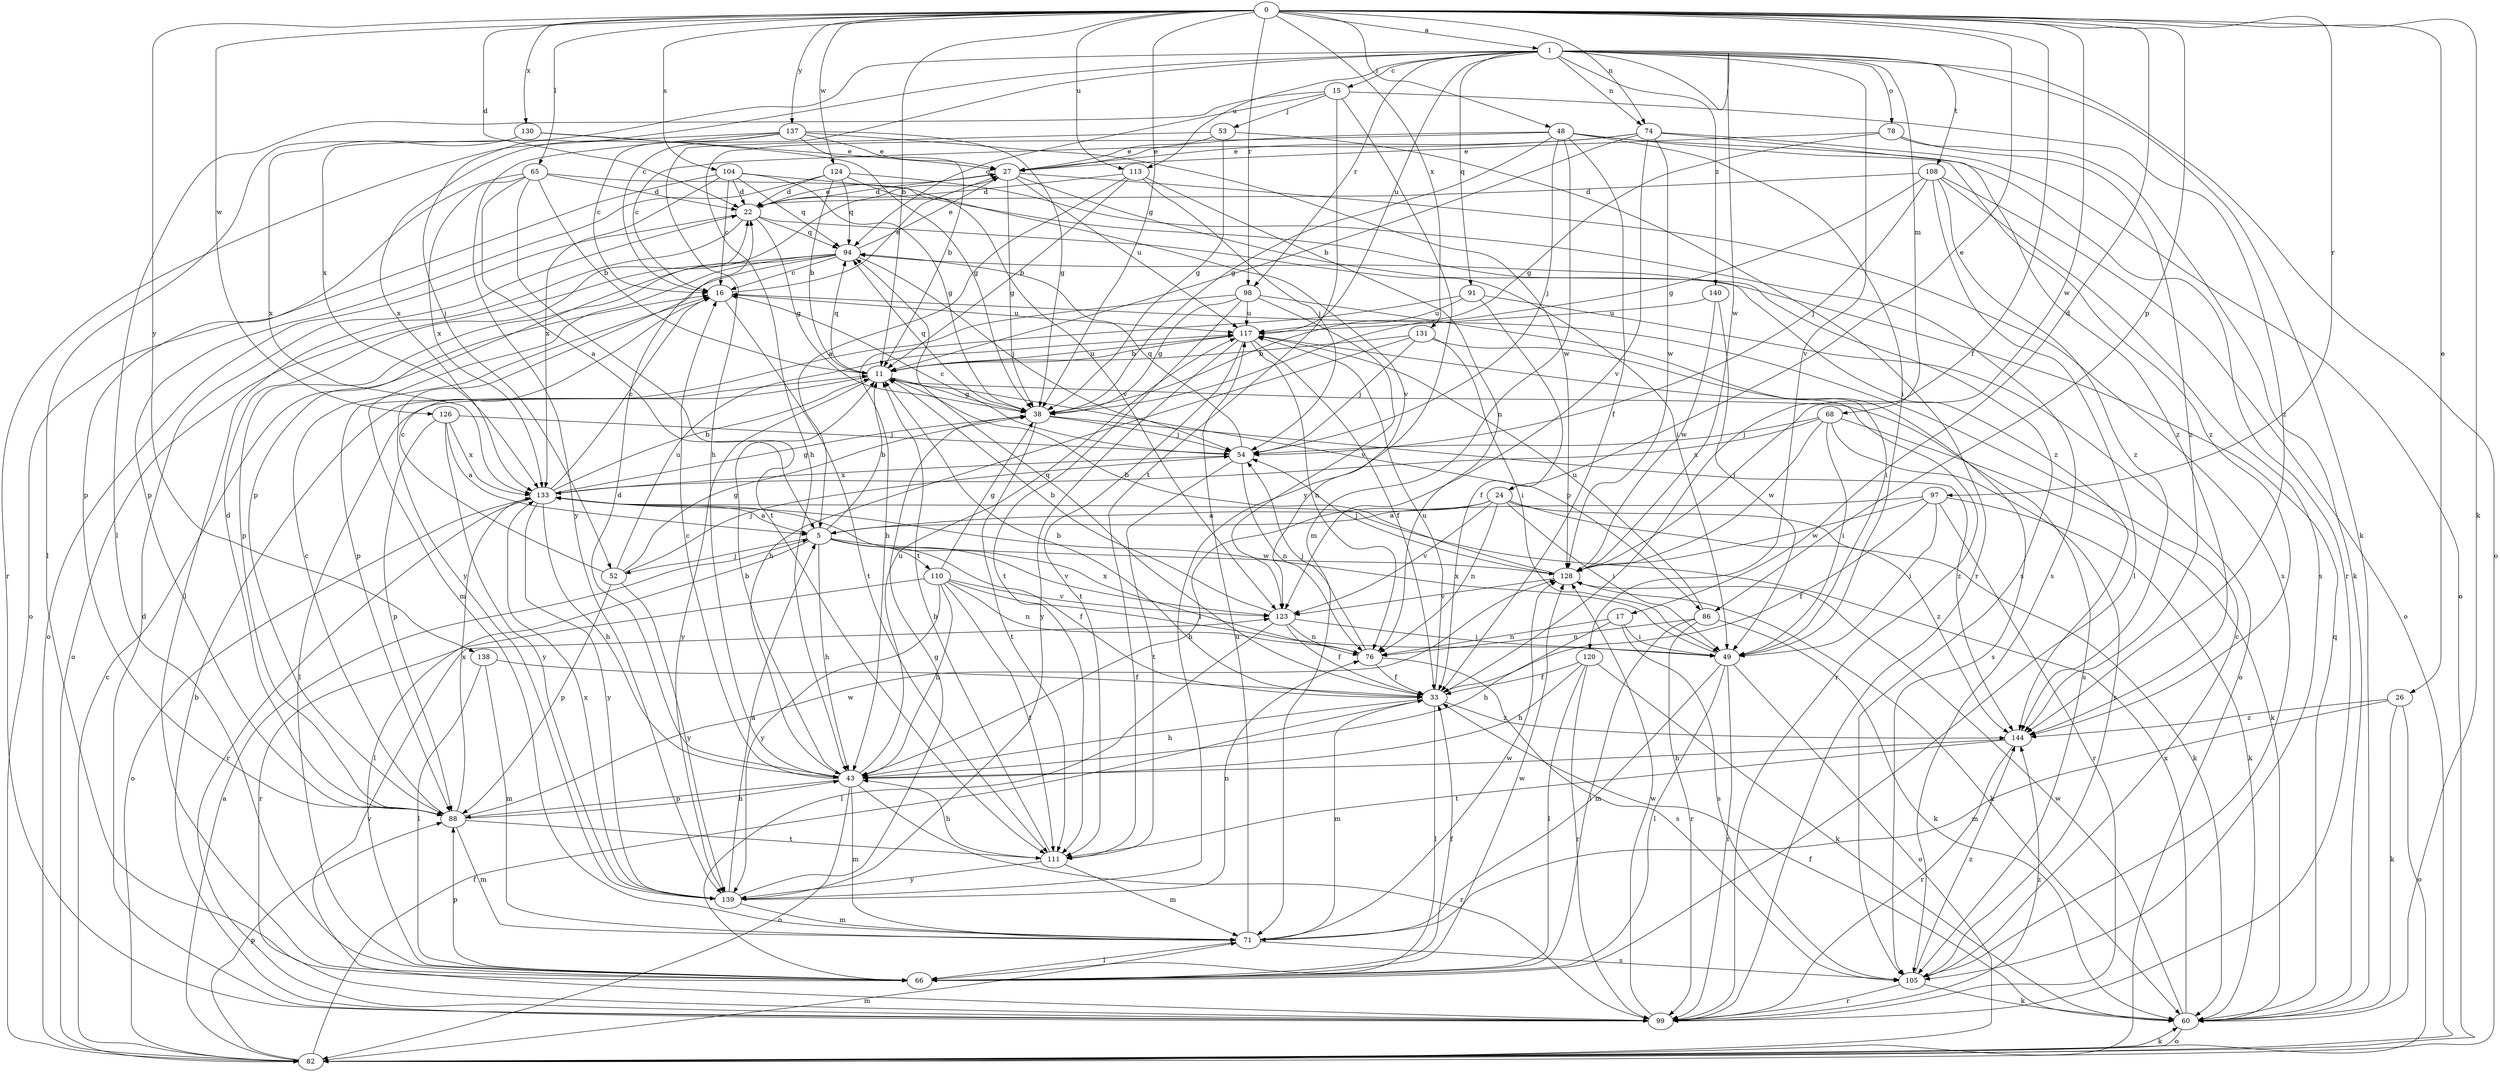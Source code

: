 strict digraph  {
0;
1;
5;
11;
15;
16;
17;
22;
24;
26;
27;
33;
38;
43;
48;
49;
52;
53;
54;
60;
65;
66;
68;
71;
74;
76;
78;
82;
86;
88;
91;
94;
97;
98;
99;
104;
105;
108;
110;
111;
113;
117;
120;
123;
124;
126;
128;
130;
131;
133;
137;
138;
139;
140;
144;
0 -> 1  [label=a];
0 -> 11  [label=b];
0 -> 17  [label=d];
0 -> 22  [label=d];
0 -> 24  [label=e];
0 -> 26  [label=e];
0 -> 33  [label=f];
0 -> 38  [label=g];
0 -> 48  [label=i];
0 -> 60  [label=k];
0 -> 65  [label=l];
0 -> 74  [label=n];
0 -> 86  [label=p];
0 -> 97  [label=r];
0 -> 98  [label=r];
0 -> 104  [label=s];
0 -> 113  [label=u];
0 -> 124  [label=w];
0 -> 126  [label=w];
0 -> 128  [label=w];
0 -> 130  [label=x];
0 -> 131  [label=x];
0 -> 137  [label=y];
0 -> 138  [label=y];
1 -> 15  [label=c];
1 -> 16  [label=c];
1 -> 52  [label=j];
1 -> 60  [label=k];
1 -> 68  [label=m];
1 -> 74  [label=n];
1 -> 78  [label=o];
1 -> 82  [label=o];
1 -> 91  [label=q];
1 -> 98  [label=r];
1 -> 108  [label=t];
1 -> 113  [label=u];
1 -> 117  [label=u];
1 -> 120  [label=v];
1 -> 128  [label=w];
1 -> 133  [label=x];
1 -> 140  [label=z];
5 -> 11  [label=b];
5 -> 33  [label=f];
5 -> 43  [label=h];
5 -> 52  [label=j];
5 -> 66  [label=l];
5 -> 110  [label=t];
5 -> 123  [label=v];
5 -> 128  [label=w];
11 -> 38  [label=g];
11 -> 66  [label=l];
11 -> 86  [label=p];
11 -> 94  [label=q];
11 -> 105  [label=s];
11 -> 117  [label=u];
11 -> 139  [label=y];
15 -> 53  [label=j];
15 -> 66  [label=l];
15 -> 94  [label=q];
15 -> 111  [label=t];
15 -> 139  [label=y];
15 -> 144  [label=z];
16 -> 27  [label=e];
16 -> 111  [label=t];
16 -> 117  [label=u];
17 -> 43  [label=h];
17 -> 49  [label=i];
17 -> 76  [label=n];
17 -> 105  [label=s];
22 -> 27  [label=e];
22 -> 38  [label=g];
22 -> 49  [label=i];
22 -> 66  [label=l];
22 -> 82  [label=o];
22 -> 94  [label=q];
24 -> 5  [label=a];
24 -> 43  [label=h];
24 -> 49  [label=i];
24 -> 60  [label=k];
24 -> 76  [label=n];
24 -> 123  [label=v];
24 -> 144  [label=z];
26 -> 60  [label=k];
26 -> 71  [label=m];
26 -> 82  [label=o];
26 -> 144  [label=z];
27 -> 22  [label=d];
27 -> 38  [label=g];
27 -> 88  [label=p];
27 -> 105  [label=s];
27 -> 117  [label=u];
27 -> 144  [label=z];
33 -> 11  [label=b];
33 -> 43  [label=h];
33 -> 66  [label=l];
33 -> 71  [label=m];
33 -> 94  [label=q];
33 -> 117  [label=u];
33 -> 144  [label=z];
38 -> 54  [label=j];
38 -> 94  [label=q];
38 -> 111  [label=t];
38 -> 144  [label=z];
43 -> 11  [label=b];
43 -> 16  [label=c];
43 -> 22  [label=d];
43 -> 71  [label=m];
43 -> 82  [label=o];
43 -> 88  [label=p];
43 -> 99  [label=r];
43 -> 117  [label=u];
48 -> 27  [label=e];
48 -> 33  [label=f];
48 -> 38  [label=g];
48 -> 43  [label=h];
48 -> 49  [label=i];
48 -> 54  [label=j];
48 -> 71  [label=m];
48 -> 99  [label=r];
48 -> 144  [label=z];
49 -> 66  [label=l];
49 -> 71  [label=m];
49 -> 82  [label=o];
49 -> 99  [label=r];
49 -> 133  [label=x];
52 -> 16  [label=c];
52 -> 38  [label=g];
52 -> 54  [label=j];
52 -> 88  [label=p];
52 -> 117  [label=u];
52 -> 139  [label=y];
53 -> 27  [label=e];
53 -> 38  [label=g];
53 -> 43  [label=h];
53 -> 99  [label=r];
54 -> 16  [label=c];
54 -> 76  [label=n];
54 -> 94  [label=q];
54 -> 111  [label=t];
54 -> 133  [label=x];
60 -> 33  [label=f];
60 -> 82  [label=o];
60 -> 94  [label=q];
60 -> 128  [label=w];
60 -> 133  [label=x];
65 -> 5  [label=a];
65 -> 11  [label=b];
65 -> 22  [label=d];
65 -> 88  [label=p];
65 -> 105  [label=s];
65 -> 111  [label=t];
65 -> 133  [label=x];
66 -> 33  [label=f];
66 -> 88  [label=p];
66 -> 128  [label=w];
68 -> 49  [label=i];
68 -> 54  [label=j];
68 -> 60  [label=k];
68 -> 105  [label=s];
68 -> 128  [label=w];
68 -> 133  [label=x];
71 -> 66  [label=l];
71 -> 105  [label=s];
71 -> 117  [label=u];
71 -> 128  [label=w];
74 -> 11  [label=b];
74 -> 16  [label=c];
74 -> 27  [label=e];
74 -> 82  [label=o];
74 -> 123  [label=v];
74 -> 128  [label=w];
74 -> 144  [label=z];
76 -> 33  [label=f];
76 -> 54  [label=j];
76 -> 105  [label=s];
76 -> 133  [label=x];
78 -> 27  [label=e];
78 -> 38  [label=g];
78 -> 60  [label=k];
78 -> 144  [label=z];
82 -> 5  [label=a];
82 -> 16  [label=c];
82 -> 33  [label=f];
82 -> 60  [label=k];
82 -> 71  [label=m];
82 -> 88  [label=p];
86 -> 60  [label=k];
86 -> 66  [label=l];
86 -> 76  [label=n];
86 -> 99  [label=r];
86 -> 117  [label=u];
88 -> 16  [label=c];
88 -> 22  [label=d];
88 -> 43  [label=h];
88 -> 71  [label=m];
88 -> 111  [label=t];
88 -> 128  [label=w];
88 -> 133  [label=x];
91 -> 33  [label=f];
91 -> 43  [label=h];
91 -> 82  [label=o];
91 -> 117  [label=u];
94 -> 16  [label=c];
94 -> 27  [label=e];
94 -> 54  [label=j];
94 -> 71  [label=m];
94 -> 82  [label=o];
94 -> 88  [label=p];
94 -> 139  [label=y];
97 -> 5  [label=a];
97 -> 33  [label=f];
97 -> 49  [label=i];
97 -> 60  [label=k];
97 -> 99  [label=r];
97 -> 128  [label=w];
98 -> 38  [label=g];
98 -> 49  [label=i];
98 -> 88  [label=p];
98 -> 111  [label=t];
98 -> 117  [label=u];
98 -> 123  [label=v];
99 -> 11  [label=b];
99 -> 22  [label=d];
99 -> 123  [label=v];
99 -> 128  [label=w];
99 -> 144  [label=z];
104 -> 16  [label=c];
104 -> 22  [label=d];
104 -> 38  [label=g];
104 -> 82  [label=o];
104 -> 94  [label=q];
104 -> 123  [label=v];
104 -> 133  [label=x];
105 -> 16  [label=c];
105 -> 60  [label=k];
105 -> 99  [label=r];
105 -> 144  [label=z];
108 -> 22  [label=d];
108 -> 38  [label=g];
108 -> 54  [label=j];
108 -> 66  [label=l];
108 -> 82  [label=o];
108 -> 105  [label=s];
108 -> 144  [label=z];
110 -> 38  [label=g];
110 -> 43  [label=h];
110 -> 49  [label=i];
110 -> 76  [label=n];
110 -> 99  [label=r];
110 -> 111  [label=t];
110 -> 123  [label=v];
110 -> 139  [label=y];
111 -> 11  [label=b];
111 -> 43  [label=h];
111 -> 71  [label=m];
111 -> 139  [label=y];
113 -> 5  [label=a];
113 -> 11  [label=b];
113 -> 22  [label=d];
113 -> 54  [label=j];
113 -> 76  [label=n];
117 -> 11  [label=b];
117 -> 33  [label=f];
117 -> 76  [label=n];
117 -> 99  [label=r];
117 -> 111  [label=t];
117 -> 139  [label=y];
120 -> 33  [label=f];
120 -> 43  [label=h];
120 -> 60  [label=k];
120 -> 66  [label=l];
120 -> 99  [label=r];
123 -> 11  [label=b];
123 -> 33  [label=f];
123 -> 49  [label=i];
123 -> 66  [label=l];
123 -> 76  [label=n];
124 -> 11  [label=b];
124 -> 22  [label=d];
124 -> 88  [label=p];
124 -> 94  [label=q];
124 -> 105  [label=s];
124 -> 123  [label=v];
126 -> 5  [label=a];
126 -> 54  [label=j];
126 -> 88  [label=p];
126 -> 133  [label=x];
126 -> 139  [label=y];
128 -> 11  [label=b];
128 -> 54  [label=j];
128 -> 60  [label=k];
128 -> 123  [label=v];
130 -> 27  [label=e];
130 -> 38  [label=g];
130 -> 66  [label=l];
130 -> 133  [label=x];
131 -> 11  [label=b];
131 -> 43  [label=h];
131 -> 49  [label=i];
131 -> 54  [label=j];
131 -> 105  [label=s];
133 -> 5  [label=a];
133 -> 11  [label=b];
133 -> 16  [label=c];
133 -> 38  [label=g];
133 -> 43  [label=h];
133 -> 82  [label=o];
133 -> 99  [label=r];
133 -> 139  [label=y];
137 -> 11  [label=b];
137 -> 16  [label=c];
137 -> 27  [label=e];
137 -> 38  [label=g];
137 -> 99  [label=r];
137 -> 128  [label=w];
137 -> 133  [label=x];
137 -> 139  [label=y];
138 -> 33  [label=f];
138 -> 66  [label=l];
138 -> 71  [label=m];
139 -> 5  [label=a];
139 -> 38  [label=g];
139 -> 71  [label=m];
139 -> 76  [label=n];
139 -> 133  [label=x];
140 -> 49  [label=i];
140 -> 117  [label=u];
140 -> 128  [label=w];
144 -> 43  [label=h];
144 -> 99  [label=r];
144 -> 111  [label=t];
}
